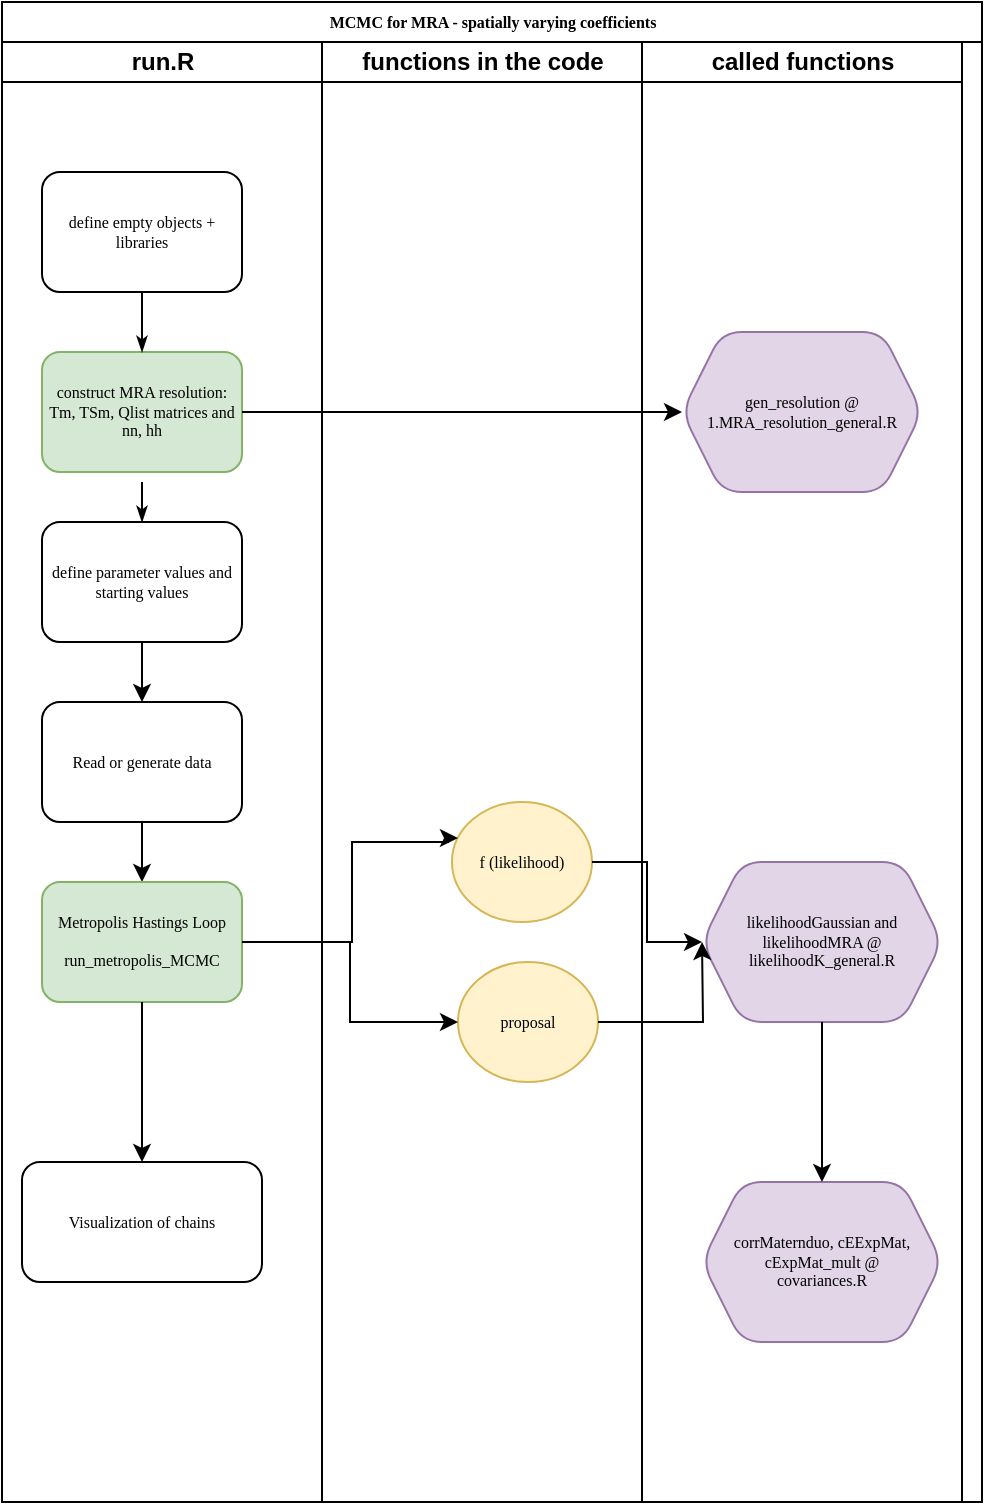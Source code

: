 <mxfile version="13.6.1" type="github">
  <diagram name="Page-1" id="74e2e168-ea6b-b213-b513-2b3c1d86103e">
    <mxGraphModel dx="946" dy="622" grid="1" gridSize="10" guides="1" tooltips="1" connect="1" arrows="1" fold="1" page="1" pageScale="1" pageWidth="1100" pageHeight="850" background="#ffffff" math="0" shadow="0">
      <root>
        <mxCell id="0" />
        <mxCell id="1" parent="0" />
        <mxCell id="77e6c97f196da883-1" value="MCMC for MRA - spatially varying coefficients" style="swimlane;html=1;childLayout=stackLayout;startSize=20;rounded=0;shadow=0;labelBackgroundColor=none;strokeWidth=1;fontFamily=Verdana;fontSize=8;align=center;" parent="1" vertex="1">
          <mxGeometry x="70" y="40" width="490" height="750" as="geometry" />
        </mxCell>
        <mxCell id="77e6c97f196da883-2" value="run.R" style="swimlane;html=1;startSize=20;" parent="77e6c97f196da883-1" vertex="1">
          <mxGeometry y="20" width="160" height="730" as="geometry" />
        </mxCell>
        <mxCell id="77e6c97f196da883-10" value="define parameter values and starting values" style="rounded=1;whiteSpace=wrap;html=1;shadow=0;labelBackgroundColor=none;strokeWidth=1;fontFamily=Verdana;fontSize=8;align=center;" parent="77e6c97f196da883-2" vertex="1">
          <mxGeometry x="20" y="240" width="100" height="60" as="geometry" />
        </mxCell>
        <mxCell id="77e6c97f196da883-11" value="construct MRA resolution: Tm, TSm, Qlist matrices and nn, hh" style="rounded=1;whiteSpace=wrap;html=1;shadow=0;labelBackgroundColor=none;strokeWidth=1;fontFamily=Verdana;fontSize=8;align=center;fillColor=#d5e8d4;strokeColor=#82b366;" parent="77e6c97f196da883-2" vertex="1">
          <mxGeometry x="20" y="155" width="100" height="60" as="geometry" />
        </mxCell>
        <mxCell id="77e6c97f196da883-8" value="define empty objects + libraries" style="rounded=1;whiteSpace=wrap;html=1;shadow=0;labelBackgroundColor=none;strokeWidth=1;fontFamily=Verdana;fontSize=8;align=center;" parent="77e6c97f196da883-2" vertex="1">
          <mxGeometry x="20" y="65" width="100" height="60" as="geometry" />
        </mxCell>
        <mxCell id="77e6c97f196da883-26" style="edgeStyle=orthogonalEdgeStyle;rounded=1;html=1;labelBackgroundColor=none;startArrow=none;startFill=0;startSize=5;endArrow=classicThin;endFill=1;endSize=5;jettySize=auto;orthogonalLoop=1;strokeWidth=1;fontFamily=Verdana;fontSize=8" parent="77e6c97f196da883-2" source="77e6c97f196da883-8" target="77e6c97f196da883-11" edge="1">
          <mxGeometry relative="1" as="geometry" />
        </mxCell>
        <mxCell id="xfDl3HpRMZ30rcegmR8i-3" value="" style="edgeStyle=orthogonalEdgeStyle;rounded=0;orthogonalLoop=1;jettySize=auto;html=1;" edge="1" parent="77e6c97f196da883-2" source="77e6c97f196da883-10" target="xfDl3HpRMZ30rcegmR8i-2">
          <mxGeometry relative="1" as="geometry" />
        </mxCell>
        <mxCell id="xfDl3HpRMZ30rcegmR8i-2" value="Read or generate data" style="rounded=1;whiteSpace=wrap;html=1;shadow=0;labelBackgroundColor=none;strokeWidth=1;fontFamily=Verdana;fontSize=8;align=center;" vertex="1" parent="77e6c97f196da883-2">
          <mxGeometry x="20" y="330" width="100" height="60" as="geometry" />
        </mxCell>
        <mxCell id="xfDl3HpRMZ30rcegmR8i-5" value="" style="edgeStyle=orthogonalEdgeStyle;rounded=0;orthogonalLoop=1;jettySize=auto;html=1;" edge="1" parent="77e6c97f196da883-2" source="xfDl3HpRMZ30rcegmR8i-2" target="xfDl3HpRMZ30rcegmR8i-4">
          <mxGeometry relative="1" as="geometry" />
        </mxCell>
        <mxCell id="xfDl3HpRMZ30rcegmR8i-4" value="Metropolis Hastings Loop&lt;br&gt;&lt;br&gt;run_metropolis_MCMC" style="rounded=1;whiteSpace=wrap;html=1;shadow=0;labelBackgroundColor=none;strokeWidth=1;fontFamily=Verdana;fontSize=8;align=center;fillColor=#d5e8d4;strokeColor=#82b366;" vertex="1" parent="77e6c97f196da883-2">
          <mxGeometry x="20" y="420" width="100" height="60" as="geometry" />
        </mxCell>
        <mxCell id="77e6c97f196da883-3" value="functions in the code" style="swimlane;html=1;startSize=20;" parent="77e6c97f196da883-1" vertex="1">
          <mxGeometry x="160" y="20" width="160" height="730" as="geometry" />
        </mxCell>
        <mxCell id="xfDl3HpRMZ30rcegmR8i-6" value="proposal" style="ellipse;whiteSpace=wrap;html=1;rounded=1;shadow=0;fontFamily=Verdana;fontSize=8;strokeWidth=1;fillColor=#fff2cc;strokeColor=#d6b656;" vertex="1" parent="77e6c97f196da883-3">
          <mxGeometry x="68" y="460" width="70" height="60" as="geometry" />
        </mxCell>
        <mxCell id="xfDl3HpRMZ30rcegmR8i-8" value="f (likelihood)" style="ellipse;whiteSpace=wrap;html=1;rounded=1;shadow=0;fontFamily=Verdana;fontSize=8;strokeWidth=1;fillColor=#fff2cc;strokeColor=#d6b656;" vertex="1" parent="77e6c97f196da883-3">
          <mxGeometry x="65" y="380" width="70" height="60" as="geometry" />
        </mxCell>
        <mxCell id="77e6c97f196da883-6" value="called functions" style="swimlane;html=1;startSize=20;" parent="77e6c97f196da883-1" vertex="1">
          <mxGeometry x="320" y="20" width="160" height="730" as="geometry" />
        </mxCell>
        <mxCell id="xfDl3HpRMZ30rcegmR8i-10" value="likelihoodGaussian and likelihoodMRA @&lt;br&gt;likelihoodK_general.R" style="shape=hexagon;perimeter=hexagonPerimeter2;whiteSpace=wrap;html=1;fixedSize=1;rounded=1;shadow=0;fontFamily=Verdana;fontSize=8;strokeWidth=1;fillColor=#e1d5e7;strokeColor=#9673a6;" vertex="1" parent="77e6c97f196da883-6">
          <mxGeometry x="30" y="410" width="120" height="80" as="geometry" />
        </mxCell>
        <mxCell id="xfDl3HpRMZ30rcegmR8i-15" value="gen_resolution @&lt;br&gt;1.MRA_resolution_general.R" style="shape=hexagon;perimeter=hexagonPerimeter2;whiteSpace=wrap;html=1;fixedSize=1;rounded=1;shadow=0;fontFamily=Verdana;fontSize=8;strokeWidth=1;fillColor=#e1d5e7;strokeColor=#9673a6;" vertex="1" parent="77e6c97f196da883-6">
          <mxGeometry x="20" y="145" width="120" height="80" as="geometry" />
        </mxCell>
        <mxCell id="xfDl3HpRMZ30rcegmR8i-7" value="" style="edgeStyle=orthogonalEdgeStyle;rounded=0;orthogonalLoop=1;jettySize=auto;html=1;" edge="1" parent="77e6c97f196da883-1" source="xfDl3HpRMZ30rcegmR8i-4" target="xfDl3HpRMZ30rcegmR8i-6">
          <mxGeometry relative="1" as="geometry" />
        </mxCell>
        <mxCell id="xfDl3HpRMZ30rcegmR8i-11" value="" style="edgeStyle=orthogonalEdgeStyle;rounded=0;orthogonalLoop=1;jettySize=auto;html=1;" edge="1" parent="77e6c97f196da883-1" source="xfDl3HpRMZ30rcegmR8i-8" target="xfDl3HpRMZ30rcegmR8i-10">
          <mxGeometry relative="1" as="geometry" />
        </mxCell>
        <mxCell id="xfDl3HpRMZ30rcegmR8i-16" value="" style="edgeStyle=orthogonalEdgeStyle;rounded=0;orthogonalLoop=1;jettySize=auto;html=1;" edge="1" parent="77e6c97f196da883-1" source="77e6c97f196da883-11" target="xfDl3HpRMZ30rcegmR8i-15">
          <mxGeometry relative="1" as="geometry" />
        </mxCell>
        <mxCell id="xfDl3HpRMZ30rcegmR8i-1" style="edgeStyle=orthogonalEdgeStyle;rounded=1;html=1;labelBackgroundColor=none;startArrow=none;startFill=0;startSize=5;endArrow=classicThin;endFill=1;endSize=5;jettySize=auto;orthogonalLoop=1;strokeWidth=1;fontFamily=Verdana;fontSize=8;entryX=0.5;entryY=0;entryDx=0;entryDy=0;" edge="1" parent="1" target="77e6c97f196da883-10">
          <mxGeometry relative="1" as="geometry">
            <mxPoint x="140" y="280" as="sourcePoint" />
            <mxPoint x="150" y="225" as="targetPoint" />
          </mxGeometry>
        </mxCell>
        <mxCell id="xfDl3HpRMZ30rcegmR8i-9" value="" style="edgeStyle=orthogonalEdgeStyle;rounded=0;orthogonalLoop=1;jettySize=auto;html=1;entryX=-0.029;entryY=0.3;entryDx=0;entryDy=0;entryPerimeter=0;" edge="1" parent="1">
          <mxGeometry relative="1" as="geometry">
            <mxPoint x="195" y="510" as="sourcePoint" />
            <mxPoint x="297.97" y="458" as="targetPoint" />
            <Array as="points">
              <mxPoint x="245" y="510" />
              <mxPoint x="245" y="460" />
              <mxPoint x="293" y="460" />
            </Array>
          </mxGeometry>
        </mxCell>
        <mxCell id="xfDl3HpRMZ30rcegmR8i-12" style="edgeStyle=orthogonalEdgeStyle;rounded=0;orthogonalLoop=1;jettySize=auto;html=1;" edge="1" parent="1" source="xfDl3HpRMZ30rcegmR8i-6">
          <mxGeometry relative="1" as="geometry">
            <mxPoint x="420" y="510" as="targetPoint" />
          </mxGeometry>
        </mxCell>
        <mxCell id="xfDl3HpRMZ30rcegmR8i-13" value="corrMaternduo, cEExpMat, cExpMat_mult @&lt;br&gt;covariances.R" style="shape=hexagon;perimeter=hexagonPerimeter2;whiteSpace=wrap;html=1;fixedSize=1;rounded=1;shadow=0;fontFamily=Verdana;fontSize=8;strokeWidth=1;fillColor=#e1d5e7;strokeColor=#9673a6;" vertex="1" parent="1">
          <mxGeometry x="420" y="630" width="120" height="80" as="geometry" />
        </mxCell>
        <mxCell id="xfDl3HpRMZ30rcegmR8i-14" value="" style="edgeStyle=orthogonalEdgeStyle;rounded=0;orthogonalLoop=1;jettySize=auto;html=1;" edge="1" parent="1" source="xfDl3HpRMZ30rcegmR8i-10" target="xfDl3HpRMZ30rcegmR8i-13">
          <mxGeometry relative="1" as="geometry" />
        </mxCell>
        <mxCell id="xfDl3HpRMZ30rcegmR8i-17" value="Visualization of chains" style="whiteSpace=wrap;html=1;rounded=1;shadow=0;fontFamily=Verdana;fontSize=8;strokeWidth=1;" vertex="1" parent="1">
          <mxGeometry x="80" y="620" width="120" height="60" as="geometry" />
        </mxCell>
        <mxCell id="xfDl3HpRMZ30rcegmR8i-18" value="" style="edgeStyle=orthogonalEdgeStyle;rounded=0;orthogonalLoop=1;jettySize=auto;html=1;" edge="1" parent="1" source="xfDl3HpRMZ30rcegmR8i-4" target="xfDl3HpRMZ30rcegmR8i-17">
          <mxGeometry relative="1" as="geometry" />
        </mxCell>
      </root>
    </mxGraphModel>
  </diagram>
</mxfile>
